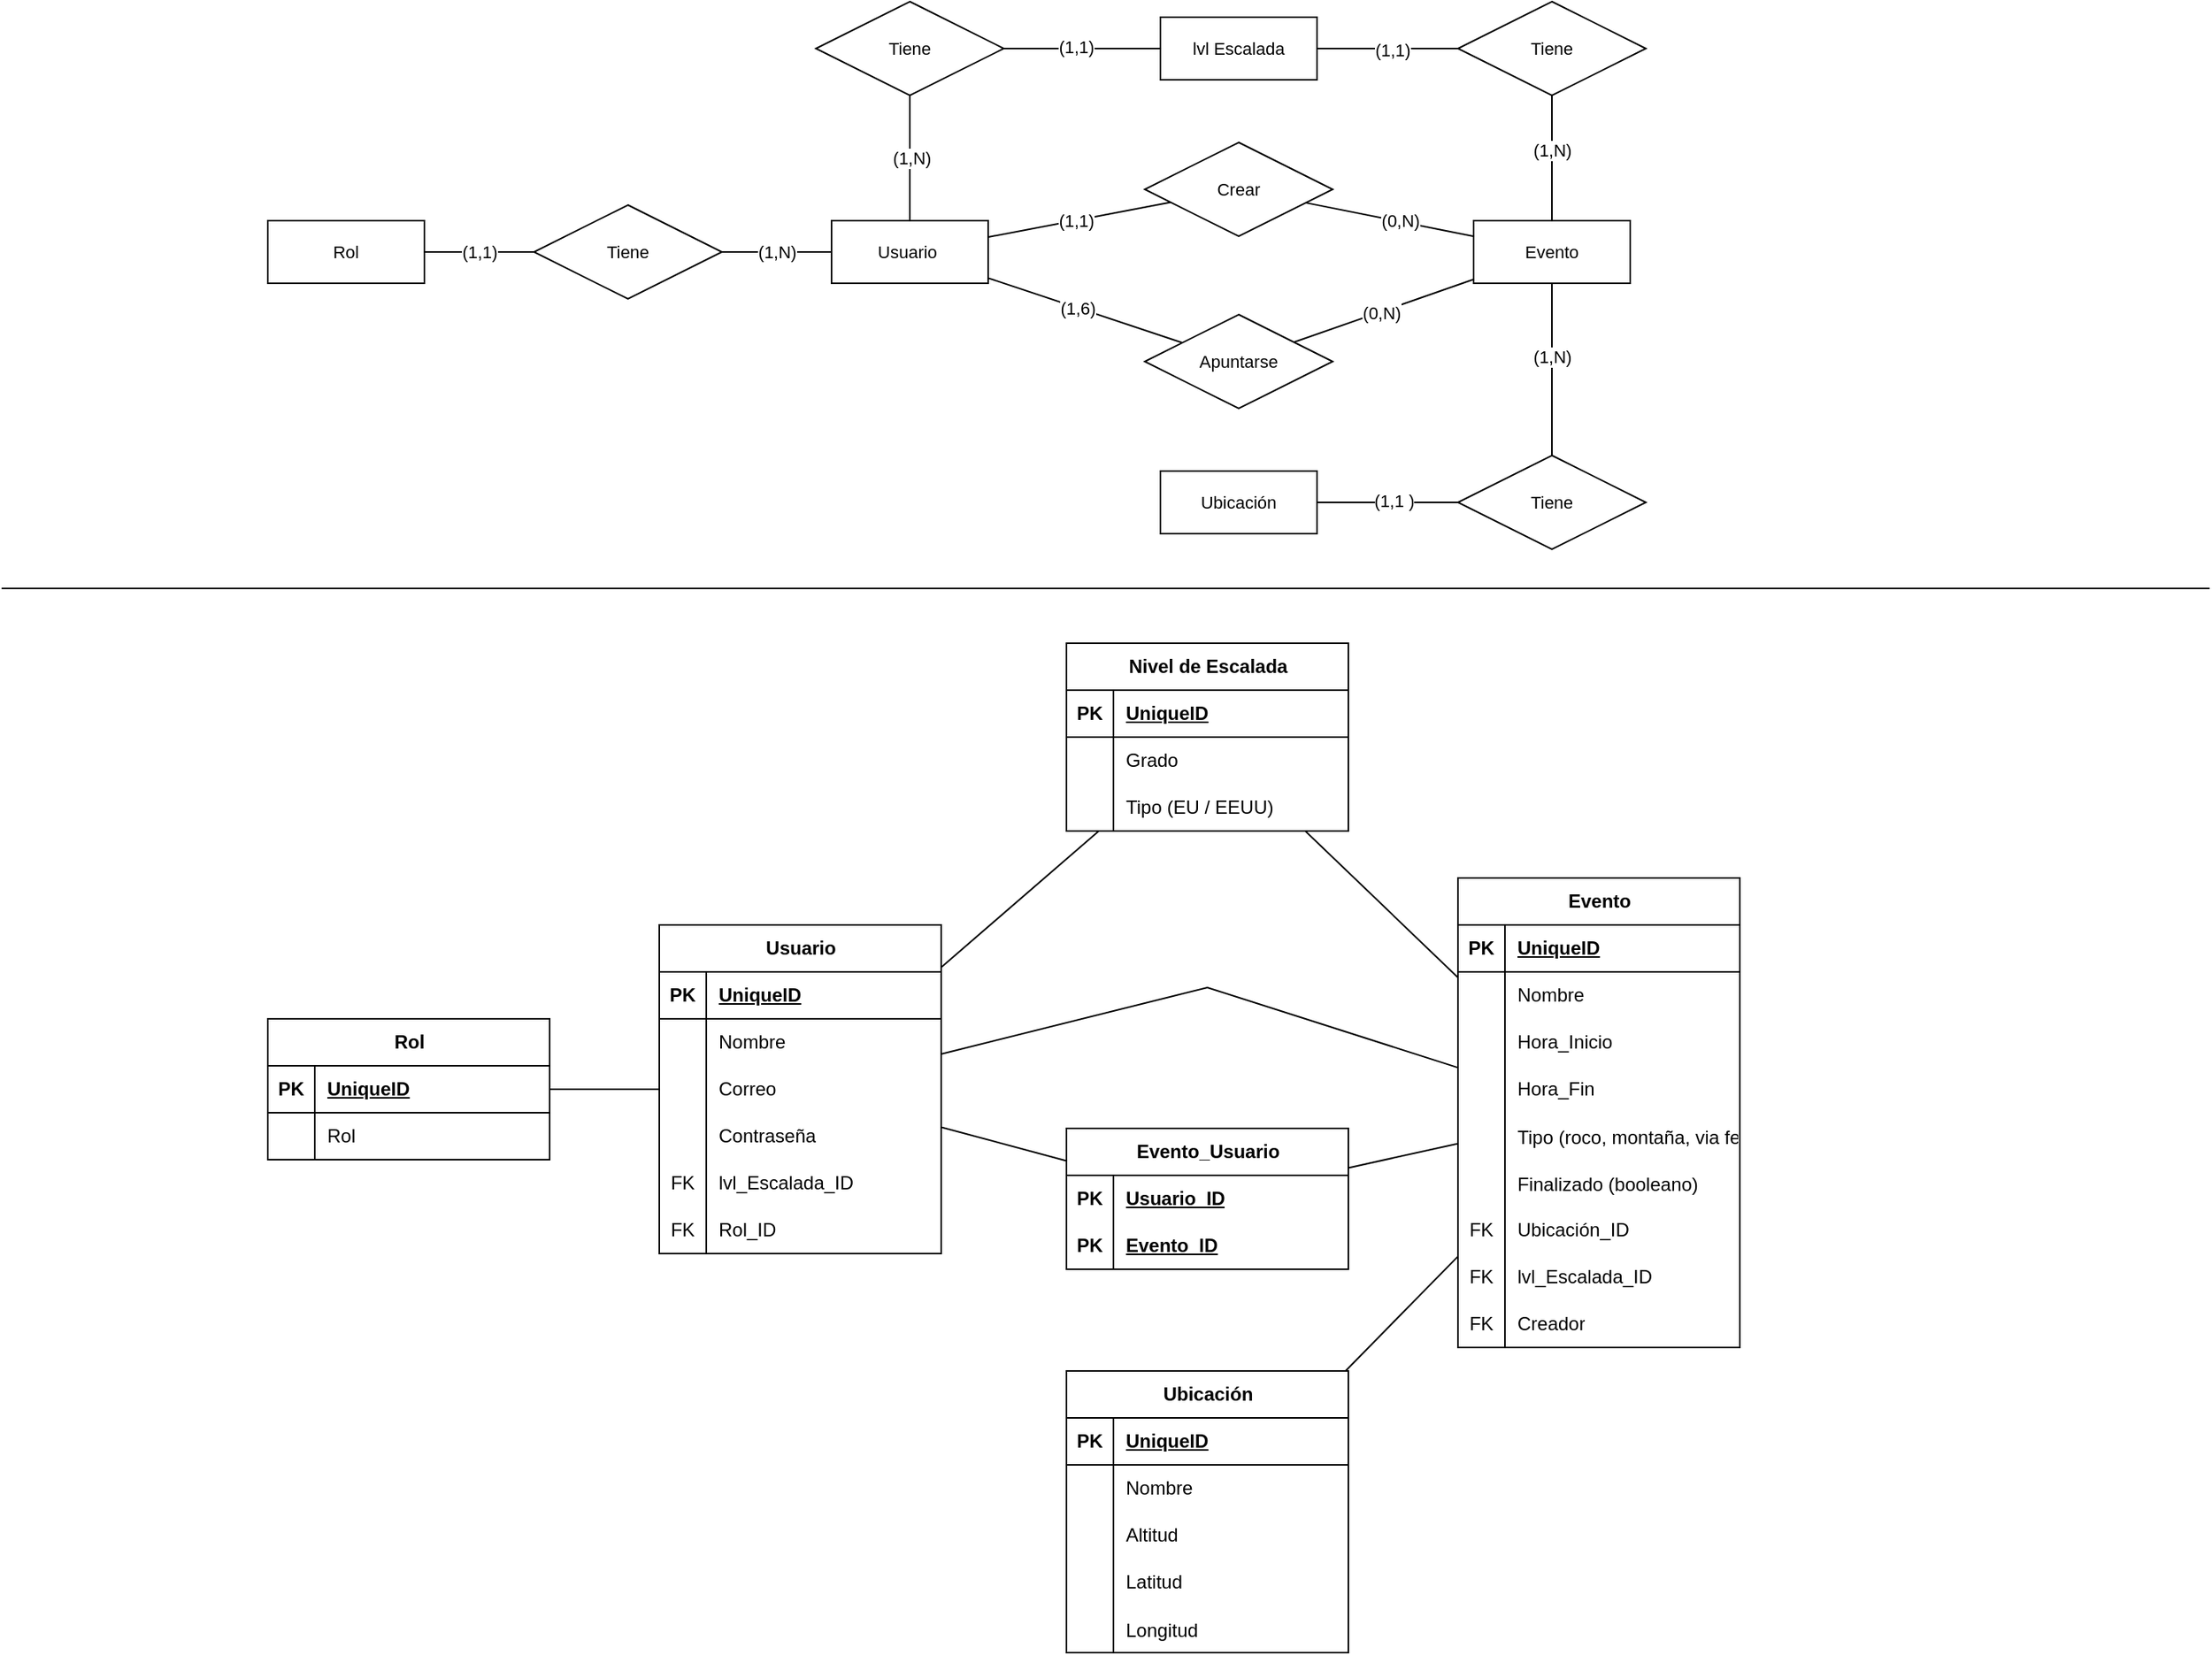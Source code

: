 <mxfile version="24.2.2" type="device">
  <diagram name="Página-1" id="MdQTkjnotVxpkIL46aug">
    <mxGraphModel dx="1875" dy="1678" grid="1" gridSize="10" guides="1" tooltips="1" connect="1" arrows="1" fold="1" page="1" pageScale="1" pageWidth="827" pageHeight="1169" math="0" shadow="0">
      <root>
        <mxCell id="0" />
        <mxCell id="1" parent="0" />
        <mxCell id="JjLBGlCpkOIU4FikPGED-99" style="edgeStyle=none;rounded=0;orthogonalLoop=1;jettySize=auto;html=1;strokeColor=default;align=center;verticalAlign=middle;fontFamily=Helvetica;fontSize=11;fontColor=default;labelBackgroundColor=default;endArrow=none;endFill=0;" parent="1" source="JjLBGlCpkOIU4FikPGED-1" target="JjLBGlCpkOIU4FikPGED-40" edge="1">
          <mxGeometry relative="1" as="geometry" />
        </mxCell>
        <mxCell id="JjLBGlCpkOIU4FikPGED-100" style="edgeStyle=none;rounded=0;orthogonalLoop=1;jettySize=auto;html=1;strokeColor=default;align=center;verticalAlign=middle;fontFamily=Helvetica;fontSize=11;fontColor=default;labelBackgroundColor=default;endArrow=none;endFill=0;" parent="1" source="JjLBGlCpkOIU4FikPGED-1" target="JjLBGlCpkOIU4FikPGED-27" edge="1">
          <mxGeometry relative="1" as="geometry" />
        </mxCell>
        <mxCell id="JjLBGlCpkOIU4FikPGED-1" value="Nivel de Escalada" style="shape=table;startSize=30;container=1;collapsible=1;childLayout=tableLayout;fixedRows=1;rowLines=0;fontStyle=1;align=center;resizeLast=1;html=1;" parent="1" vertex="1">
          <mxGeometry x="60" y="-750" width="180" height="120" as="geometry" />
        </mxCell>
        <mxCell id="JjLBGlCpkOIU4FikPGED-2" value="" style="shape=tableRow;horizontal=0;startSize=0;swimlaneHead=0;swimlaneBody=0;fillColor=none;collapsible=0;dropTarget=0;points=[[0,0.5],[1,0.5]];portConstraint=eastwest;top=0;left=0;right=0;bottom=1;" parent="JjLBGlCpkOIU4FikPGED-1" vertex="1">
          <mxGeometry y="30" width="180" height="30" as="geometry" />
        </mxCell>
        <mxCell id="JjLBGlCpkOIU4FikPGED-3" value="PK" style="shape=partialRectangle;connectable=0;fillColor=none;top=0;left=0;bottom=0;right=0;fontStyle=1;overflow=hidden;whiteSpace=wrap;html=1;" parent="JjLBGlCpkOIU4FikPGED-2" vertex="1">
          <mxGeometry width="30" height="30" as="geometry">
            <mxRectangle width="30" height="30" as="alternateBounds" />
          </mxGeometry>
        </mxCell>
        <mxCell id="JjLBGlCpkOIU4FikPGED-4" value="UniqueID" style="shape=partialRectangle;connectable=0;fillColor=none;top=0;left=0;bottom=0;right=0;align=left;spacingLeft=6;fontStyle=5;overflow=hidden;whiteSpace=wrap;html=1;" parent="JjLBGlCpkOIU4FikPGED-2" vertex="1">
          <mxGeometry x="30" width="150" height="30" as="geometry">
            <mxRectangle width="150" height="30" as="alternateBounds" />
          </mxGeometry>
        </mxCell>
        <mxCell id="JjLBGlCpkOIU4FikPGED-5" value="" style="shape=tableRow;horizontal=0;startSize=0;swimlaneHead=0;swimlaneBody=0;fillColor=none;collapsible=0;dropTarget=0;points=[[0,0.5],[1,0.5]];portConstraint=eastwest;top=0;left=0;right=0;bottom=0;" parent="JjLBGlCpkOIU4FikPGED-1" vertex="1">
          <mxGeometry y="60" width="180" height="30" as="geometry" />
        </mxCell>
        <mxCell id="JjLBGlCpkOIU4FikPGED-6" value="" style="shape=partialRectangle;connectable=0;fillColor=none;top=0;left=0;bottom=0;right=0;editable=1;overflow=hidden;whiteSpace=wrap;html=1;" parent="JjLBGlCpkOIU4FikPGED-5" vertex="1">
          <mxGeometry width="30" height="30" as="geometry">
            <mxRectangle width="30" height="30" as="alternateBounds" />
          </mxGeometry>
        </mxCell>
        <mxCell id="JjLBGlCpkOIU4FikPGED-7" value="Grado" style="shape=partialRectangle;connectable=0;fillColor=none;top=0;left=0;bottom=0;right=0;align=left;spacingLeft=6;overflow=hidden;whiteSpace=wrap;html=1;" parent="JjLBGlCpkOIU4FikPGED-5" vertex="1">
          <mxGeometry x="30" width="150" height="30" as="geometry">
            <mxRectangle width="150" height="30" as="alternateBounds" />
          </mxGeometry>
        </mxCell>
        <mxCell id="JjLBGlCpkOIU4FikPGED-8" value="" style="shape=tableRow;horizontal=0;startSize=0;swimlaneHead=0;swimlaneBody=0;fillColor=none;collapsible=0;dropTarget=0;points=[[0,0.5],[1,0.5]];portConstraint=eastwest;top=0;left=0;right=0;bottom=0;" parent="JjLBGlCpkOIU4FikPGED-1" vertex="1">
          <mxGeometry y="90" width="180" height="30" as="geometry" />
        </mxCell>
        <mxCell id="JjLBGlCpkOIU4FikPGED-9" value="" style="shape=partialRectangle;connectable=0;fillColor=none;top=0;left=0;bottom=0;right=0;editable=1;overflow=hidden;whiteSpace=wrap;html=1;" parent="JjLBGlCpkOIU4FikPGED-8" vertex="1">
          <mxGeometry width="30" height="30" as="geometry">
            <mxRectangle width="30" height="30" as="alternateBounds" />
          </mxGeometry>
        </mxCell>
        <mxCell id="JjLBGlCpkOIU4FikPGED-10" value="Tipo (EU / EEUU)" style="shape=partialRectangle;connectable=0;fillColor=none;top=0;left=0;bottom=0;right=0;align=left;spacingLeft=6;overflow=hidden;whiteSpace=wrap;html=1;" parent="JjLBGlCpkOIU4FikPGED-8" vertex="1">
          <mxGeometry x="30" width="150" height="30" as="geometry">
            <mxRectangle width="150" height="30" as="alternateBounds" />
          </mxGeometry>
        </mxCell>
        <mxCell id="JjLBGlCpkOIU4FikPGED-102" style="edgeStyle=none;rounded=0;orthogonalLoop=1;jettySize=auto;html=1;strokeColor=default;align=center;verticalAlign=middle;fontFamily=Helvetica;fontSize=11;fontColor=default;labelBackgroundColor=default;endArrow=none;endFill=0;" parent="1" source="JjLBGlCpkOIU4FikPGED-14" target="JjLBGlCpkOIU4FikPGED-27" edge="1">
          <mxGeometry relative="1" as="geometry" />
        </mxCell>
        <mxCell id="JjLBGlCpkOIU4FikPGED-14" value="Ubicación" style="shape=table;startSize=30;container=1;collapsible=1;childLayout=tableLayout;fixedRows=1;rowLines=0;fontStyle=1;align=center;resizeLast=1;html=1;" parent="1" vertex="1">
          <mxGeometry x="60" y="-285" width="180" height="180" as="geometry" />
        </mxCell>
        <mxCell id="JjLBGlCpkOIU4FikPGED-15" value="" style="shape=tableRow;horizontal=0;startSize=0;swimlaneHead=0;swimlaneBody=0;fillColor=none;collapsible=0;dropTarget=0;points=[[0,0.5],[1,0.5]];portConstraint=eastwest;top=0;left=0;right=0;bottom=1;" parent="JjLBGlCpkOIU4FikPGED-14" vertex="1">
          <mxGeometry y="30" width="180" height="30" as="geometry" />
        </mxCell>
        <mxCell id="JjLBGlCpkOIU4FikPGED-16" value="PK" style="shape=partialRectangle;connectable=0;fillColor=none;top=0;left=0;bottom=0;right=0;fontStyle=1;overflow=hidden;whiteSpace=wrap;html=1;" parent="JjLBGlCpkOIU4FikPGED-15" vertex="1">
          <mxGeometry width="30" height="30" as="geometry">
            <mxRectangle width="30" height="30" as="alternateBounds" />
          </mxGeometry>
        </mxCell>
        <mxCell id="JjLBGlCpkOIU4FikPGED-17" value="UniqueID" style="shape=partialRectangle;connectable=0;fillColor=none;top=0;left=0;bottom=0;right=0;align=left;spacingLeft=6;fontStyle=5;overflow=hidden;whiteSpace=wrap;html=1;" parent="JjLBGlCpkOIU4FikPGED-15" vertex="1">
          <mxGeometry x="30" width="150" height="30" as="geometry">
            <mxRectangle width="150" height="30" as="alternateBounds" />
          </mxGeometry>
        </mxCell>
        <mxCell id="JjLBGlCpkOIU4FikPGED-18" value="" style="shape=tableRow;horizontal=0;startSize=0;swimlaneHead=0;swimlaneBody=0;fillColor=none;collapsible=0;dropTarget=0;points=[[0,0.5],[1,0.5]];portConstraint=eastwest;top=0;left=0;right=0;bottom=0;" parent="JjLBGlCpkOIU4FikPGED-14" vertex="1">
          <mxGeometry y="60" width="180" height="30" as="geometry" />
        </mxCell>
        <mxCell id="JjLBGlCpkOIU4FikPGED-19" value="" style="shape=partialRectangle;connectable=0;fillColor=none;top=0;left=0;bottom=0;right=0;editable=1;overflow=hidden;whiteSpace=wrap;html=1;" parent="JjLBGlCpkOIU4FikPGED-18" vertex="1">
          <mxGeometry width="30" height="30" as="geometry">
            <mxRectangle width="30" height="30" as="alternateBounds" />
          </mxGeometry>
        </mxCell>
        <mxCell id="JjLBGlCpkOIU4FikPGED-20" value="Nombre" style="shape=partialRectangle;connectable=0;fillColor=none;top=0;left=0;bottom=0;right=0;align=left;spacingLeft=6;overflow=hidden;whiteSpace=wrap;html=1;" parent="JjLBGlCpkOIU4FikPGED-18" vertex="1">
          <mxGeometry x="30" width="150" height="30" as="geometry">
            <mxRectangle width="150" height="30" as="alternateBounds" />
          </mxGeometry>
        </mxCell>
        <mxCell id="JjLBGlCpkOIU4FikPGED-21" value="" style="shape=tableRow;horizontal=0;startSize=0;swimlaneHead=0;swimlaneBody=0;fillColor=none;collapsible=0;dropTarget=0;points=[[0,0.5],[1,0.5]];portConstraint=eastwest;top=0;left=0;right=0;bottom=0;" parent="JjLBGlCpkOIU4FikPGED-14" vertex="1">
          <mxGeometry y="90" width="180" height="30" as="geometry" />
        </mxCell>
        <mxCell id="JjLBGlCpkOIU4FikPGED-22" value="" style="shape=partialRectangle;connectable=0;fillColor=none;top=0;left=0;bottom=0;right=0;editable=1;overflow=hidden;whiteSpace=wrap;html=1;" parent="JjLBGlCpkOIU4FikPGED-21" vertex="1">
          <mxGeometry width="30" height="30" as="geometry">
            <mxRectangle width="30" height="30" as="alternateBounds" />
          </mxGeometry>
        </mxCell>
        <mxCell id="JjLBGlCpkOIU4FikPGED-23" value="Altitud" style="shape=partialRectangle;connectable=0;fillColor=none;top=0;left=0;bottom=0;right=0;align=left;spacingLeft=6;overflow=hidden;whiteSpace=wrap;html=1;" parent="JjLBGlCpkOIU4FikPGED-21" vertex="1">
          <mxGeometry x="30" width="150" height="30" as="geometry">
            <mxRectangle width="150" height="30" as="alternateBounds" />
          </mxGeometry>
        </mxCell>
        <mxCell id="JjLBGlCpkOIU4FikPGED-24" value="" style="shape=tableRow;horizontal=0;startSize=0;swimlaneHead=0;swimlaneBody=0;fillColor=none;collapsible=0;dropTarget=0;points=[[0,0.5],[1,0.5]];portConstraint=eastwest;top=0;left=0;right=0;bottom=0;" parent="JjLBGlCpkOIU4FikPGED-14" vertex="1">
          <mxGeometry y="120" width="180" height="30" as="geometry" />
        </mxCell>
        <mxCell id="JjLBGlCpkOIU4FikPGED-25" value="" style="shape=partialRectangle;connectable=0;fillColor=none;top=0;left=0;bottom=0;right=0;editable=1;overflow=hidden;whiteSpace=wrap;html=1;" parent="JjLBGlCpkOIU4FikPGED-24" vertex="1">
          <mxGeometry width="30" height="30" as="geometry">
            <mxRectangle width="30" height="30" as="alternateBounds" />
          </mxGeometry>
        </mxCell>
        <mxCell id="JjLBGlCpkOIU4FikPGED-26" value="Latitud" style="shape=partialRectangle;connectable=0;fillColor=none;top=0;left=0;bottom=0;right=0;align=left;spacingLeft=6;overflow=hidden;whiteSpace=wrap;html=1;" parent="JjLBGlCpkOIU4FikPGED-24" vertex="1">
          <mxGeometry x="30" width="150" height="30" as="geometry">
            <mxRectangle width="150" height="30" as="alternateBounds" />
          </mxGeometry>
        </mxCell>
        <mxCell id="JjLBGlCpkOIU4FikPGED-94" value="" style="shape=tableRow;horizontal=0;startSize=0;swimlaneHead=0;swimlaneBody=0;fillColor=none;collapsible=0;dropTarget=0;points=[[0,0.5],[1,0.5]];portConstraint=eastwest;top=0;left=0;right=0;bottom=0;" parent="JjLBGlCpkOIU4FikPGED-14" vertex="1">
          <mxGeometry y="150" width="180" height="30" as="geometry" />
        </mxCell>
        <mxCell id="JjLBGlCpkOIU4FikPGED-95" value="" style="shape=partialRectangle;connectable=0;fillColor=none;top=0;left=0;bottom=0;right=0;editable=1;overflow=hidden;" parent="JjLBGlCpkOIU4FikPGED-94" vertex="1">
          <mxGeometry width="30" height="30" as="geometry">
            <mxRectangle width="30" height="30" as="alternateBounds" />
          </mxGeometry>
        </mxCell>
        <mxCell id="JjLBGlCpkOIU4FikPGED-96" value="Longitud" style="shape=partialRectangle;connectable=0;fillColor=none;top=0;left=0;bottom=0;right=0;align=left;spacingLeft=6;overflow=hidden;" parent="JjLBGlCpkOIU4FikPGED-94" vertex="1">
          <mxGeometry x="30" width="150" height="30" as="geometry">
            <mxRectangle width="150" height="30" as="alternateBounds" />
          </mxGeometry>
        </mxCell>
        <mxCell id="JjLBGlCpkOIU4FikPGED-27" value="Evento" style="shape=table;startSize=30;container=1;collapsible=1;childLayout=tableLayout;fixedRows=1;rowLines=0;fontStyle=1;align=center;resizeLast=1;html=1;" parent="1" vertex="1">
          <mxGeometry x="310" y="-600" width="180" height="300" as="geometry" />
        </mxCell>
        <mxCell id="JjLBGlCpkOIU4FikPGED-28" value="" style="shape=tableRow;horizontal=0;startSize=0;swimlaneHead=0;swimlaneBody=0;fillColor=none;collapsible=0;dropTarget=0;points=[[0,0.5],[1,0.5]];portConstraint=eastwest;top=0;left=0;right=0;bottom=1;" parent="JjLBGlCpkOIU4FikPGED-27" vertex="1">
          <mxGeometry y="30" width="180" height="30" as="geometry" />
        </mxCell>
        <mxCell id="JjLBGlCpkOIU4FikPGED-29" value="PK" style="shape=partialRectangle;connectable=0;fillColor=none;top=0;left=0;bottom=0;right=0;fontStyle=1;overflow=hidden;whiteSpace=wrap;html=1;" parent="JjLBGlCpkOIU4FikPGED-28" vertex="1">
          <mxGeometry width="30" height="30" as="geometry">
            <mxRectangle width="30" height="30" as="alternateBounds" />
          </mxGeometry>
        </mxCell>
        <mxCell id="JjLBGlCpkOIU4FikPGED-30" value="UniqueID" style="shape=partialRectangle;connectable=0;fillColor=none;top=0;left=0;bottom=0;right=0;align=left;spacingLeft=6;fontStyle=5;overflow=hidden;whiteSpace=wrap;html=1;" parent="JjLBGlCpkOIU4FikPGED-28" vertex="1">
          <mxGeometry x="30" width="150" height="30" as="geometry">
            <mxRectangle width="150" height="30" as="alternateBounds" />
          </mxGeometry>
        </mxCell>
        <mxCell id="JjLBGlCpkOIU4FikPGED-31" value="" style="shape=tableRow;horizontal=0;startSize=0;swimlaneHead=0;swimlaneBody=0;fillColor=none;collapsible=0;dropTarget=0;points=[[0,0.5],[1,0.5]];portConstraint=eastwest;top=0;left=0;right=0;bottom=0;" parent="JjLBGlCpkOIU4FikPGED-27" vertex="1">
          <mxGeometry y="60" width="180" height="30" as="geometry" />
        </mxCell>
        <mxCell id="JjLBGlCpkOIU4FikPGED-32" value="" style="shape=partialRectangle;connectable=0;fillColor=none;top=0;left=0;bottom=0;right=0;editable=1;overflow=hidden;whiteSpace=wrap;html=1;" parent="JjLBGlCpkOIU4FikPGED-31" vertex="1">
          <mxGeometry width="30" height="30" as="geometry">
            <mxRectangle width="30" height="30" as="alternateBounds" />
          </mxGeometry>
        </mxCell>
        <mxCell id="JjLBGlCpkOIU4FikPGED-33" value="Nombre" style="shape=partialRectangle;connectable=0;fillColor=none;top=0;left=0;bottom=0;right=0;align=left;spacingLeft=6;overflow=hidden;whiteSpace=wrap;html=1;" parent="JjLBGlCpkOIU4FikPGED-31" vertex="1">
          <mxGeometry x="30" width="150" height="30" as="geometry">
            <mxRectangle width="150" height="30" as="alternateBounds" />
          </mxGeometry>
        </mxCell>
        <mxCell id="JjLBGlCpkOIU4FikPGED-34" value="" style="shape=tableRow;horizontal=0;startSize=0;swimlaneHead=0;swimlaneBody=0;fillColor=none;collapsible=0;dropTarget=0;points=[[0,0.5],[1,0.5]];portConstraint=eastwest;top=0;left=0;right=0;bottom=0;" parent="JjLBGlCpkOIU4FikPGED-27" vertex="1">
          <mxGeometry y="90" width="180" height="30" as="geometry" />
        </mxCell>
        <mxCell id="JjLBGlCpkOIU4FikPGED-35" value="" style="shape=partialRectangle;connectable=0;fillColor=none;top=0;left=0;bottom=0;right=0;editable=1;overflow=hidden;whiteSpace=wrap;html=1;" parent="JjLBGlCpkOIU4FikPGED-34" vertex="1">
          <mxGeometry width="30" height="30" as="geometry">
            <mxRectangle width="30" height="30" as="alternateBounds" />
          </mxGeometry>
        </mxCell>
        <mxCell id="JjLBGlCpkOIU4FikPGED-36" value="Hora_Inicio" style="shape=partialRectangle;connectable=0;fillColor=none;top=0;left=0;bottom=0;right=0;align=left;spacingLeft=6;overflow=hidden;whiteSpace=wrap;html=1;" parent="JjLBGlCpkOIU4FikPGED-34" vertex="1">
          <mxGeometry x="30" width="150" height="30" as="geometry">
            <mxRectangle width="150" height="30" as="alternateBounds" />
          </mxGeometry>
        </mxCell>
        <mxCell id="JjLBGlCpkOIU4FikPGED-37" value="" style="shape=tableRow;horizontal=0;startSize=0;swimlaneHead=0;swimlaneBody=0;fillColor=none;collapsible=0;dropTarget=0;points=[[0,0.5],[1,0.5]];portConstraint=eastwest;top=0;left=0;right=0;bottom=0;" parent="JjLBGlCpkOIU4FikPGED-27" vertex="1">
          <mxGeometry y="120" width="180" height="30" as="geometry" />
        </mxCell>
        <mxCell id="JjLBGlCpkOIU4FikPGED-38" value="" style="shape=partialRectangle;connectable=0;fillColor=none;top=0;left=0;bottom=0;right=0;editable=1;overflow=hidden;whiteSpace=wrap;html=1;" parent="JjLBGlCpkOIU4FikPGED-37" vertex="1">
          <mxGeometry width="30" height="30" as="geometry">
            <mxRectangle width="30" height="30" as="alternateBounds" />
          </mxGeometry>
        </mxCell>
        <mxCell id="JjLBGlCpkOIU4FikPGED-39" value="Hora_Fin" style="shape=partialRectangle;connectable=0;fillColor=none;top=0;left=0;bottom=0;right=0;align=left;spacingLeft=6;overflow=hidden;whiteSpace=wrap;html=1;" parent="JjLBGlCpkOIU4FikPGED-37" vertex="1">
          <mxGeometry x="30" width="150" height="30" as="geometry">
            <mxRectangle width="150" height="30" as="alternateBounds" />
          </mxGeometry>
        </mxCell>
        <mxCell id="JjLBGlCpkOIU4FikPGED-82" value="" style="shape=tableRow;horizontal=0;startSize=0;swimlaneHead=0;swimlaneBody=0;fillColor=none;collapsible=0;dropTarget=0;points=[[0,0.5],[1,0.5]];portConstraint=eastwest;top=0;left=0;right=0;bottom=0;" parent="JjLBGlCpkOIU4FikPGED-27" vertex="1">
          <mxGeometry y="150" width="180" height="30" as="geometry" />
        </mxCell>
        <mxCell id="JjLBGlCpkOIU4FikPGED-83" value="" style="shape=partialRectangle;connectable=0;fillColor=none;top=0;left=0;bottom=0;right=0;editable=1;overflow=hidden;" parent="JjLBGlCpkOIU4FikPGED-82" vertex="1">
          <mxGeometry width="30" height="30" as="geometry">
            <mxRectangle width="30" height="30" as="alternateBounds" />
          </mxGeometry>
        </mxCell>
        <mxCell id="JjLBGlCpkOIU4FikPGED-84" value="Tipo (roco, montaña, via ferrata)" style="shape=partialRectangle;connectable=0;fillColor=none;top=0;left=0;bottom=0;right=0;align=left;spacingLeft=6;overflow=hidden;" parent="JjLBGlCpkOIU4FikPGED-82" vertex="1">
          <mxGeometry x="30" width="150" height="30" as="geometry">
            <mxRectangle width="150" height="30" as="alternateBounds" />
          </mxGeometry>
        </mxCell>
        <mxCell id="JjLBGlCpkOIU4FikPGED-79" value="" style="shape=tableRow;horizontal=0;startSize=0;swimlaneHead=0;swimlaneBody=0;fillColor=none;collapsible=0;dropTarget=0;points=[[0,0.5],[1,0.5]];portConstraint=eastwest;top=0;left=0;right=0;bottom=0;" parent="JjLBGlCpkOIU4FikPGED-27" vertex="1">
          <mxGeometry y="180" width="180" height="30" as="geometry" />
        </mxCell>
        <mxCell id="JjLBGlCpkOIU4FikPGED-80" value="" style="shape=partialRectangle;connectable=0;fillColor=none;top=0;left=0;bottom=0;right=0;editable=1;overflow=hidden;" parent="JjLBGlCpkOIU4FikPGED-79" vertex="1">
          <mxGeometry width="30" height="30" as="geometry">
            <mxRectangle width="30" height="30" as="alternateBounds" />
          </mxGeometry>
        </mxCell>
        <mxCell id="JjLBGlCpkOIU4FikPGED-81" value="Finalizado (booleano)" style="shape=partialRectangle;connectable=0;fillColor=none;top=0;left=0;bottom=0;right=0;align=left;spacingLeft=6;overflow=hidden;" parent="JjLBGlCpkOIU4FikPGED-79" vertex="1">
          <mxGeometry x="30" width="150" height="30" as="geometry">
            <mxRectangle width="150" height="30" as="alternateBounds" />
          </mxGeometry>
        </mxCell>
        <mxCell id="JjLBGlCpkOIU4FikPGED-88" value="" style="shape=tableRow;horizontal=0;startSize=0;swimlaneHead=0;swimlaneBody=0;fillColor=none;collapsible=0;dropTarget=0;points=[[0,0.5],[1,0.5]];portConstraint=eastwest;top=0;left=0;right=0;bottom=0;" parent="JjLBGlCpkOIU4FikPGED-27" vertex="1">
          <mxGeometry y="210" width="180" height="30" as="geometry" />
        </mxCell>
        <mxCell id="JjLBGlCpkOIU4FikPGED-89" value="FK" style="shape=partialRectangle;connectable=0;fillColor=none;top=0;left=0;bottom=0;right=0;fontStyle=0;overflow=hidden;whiteSpace=wrap;html=1;" parent="JjLBGlCpkOIU4FikPGED-88" vertex="1">
          <mxGeometry width="30" height="30" as="geometry">
            <mxRectangle width="30" height="30" as="alternateBounds" />
          </mxGeometry>
        </mxCell>
        <mxCell id="JjLBGlCpkOIU4FikPGED-90" value="Ubicación_ID" style="shape=partialRectangle;connectable=0;fillColor=none;top=0;left=0;bottom=0;right=0;align=left;spacingLeft=6;fontStyle=0;overflow=hidden;whiteSpace=wrap;html=1;" parent="JjLBGlCpkOIU4FikPGED-88" vertex="1">
          <mxGeometry x="30" width="150" height="30" as="geometry">
            <mxRectangle width="150" height="30" as="alternateBounds" />
          </mxGeometry>
        </mxCell>
        <mxCell id="JjLBGlCpkOIU4FikPGED-91" value="" style="shape=tableRow;horizontal=0;startSize=0;swimlaneHead=0;swimlaneBody=0;fillColor=none;collapsible=0;dropTarget=0;points=[[0,0.5],[1,0.5]];portConstraint=eastwest;top=0;left=0;right=0;bottom=0;" parent="JjLBGlCpkOIU4FikPGED-27" vertex="1">
          <mxGeometry y="240" width="180" height="30" as="geometry" />
        </mxCell>
        <mxCell id="JjLBGlCpkOIU4FikPGED-92" value="FK" style="shape=partialRectangle;connectable=0;fillColor=none;top=0;left=0;bottom=0;right=0;fontStyle=0;overflow=hidden;whiteSpace=wrap;html=1;" parent="JjLBGlCpkOIU4FikPGED-91" vertex="1">
          <mxGeometry width="30" height="30" as="geometry">
            <mxRectangle width="30" height="30" as="alternateBounds" />
          </mxGeometry>
        </mxCell>
        <mxCell id="JjLBGlCpkOIU4FikPGED-93" value="lvl_Escalada_ID" style="shape=partialRectangle;connectable=0;fillColor=none;top=0;left=0;bottom=0;right=0;align=left;spacingLeft=6;fontStyle=0;overflow=hidden;whiteSpace=wrap;html=1;" parent="JjLBGlCpkOIU4FikPGED-91" vertex="1">
          <mxGeometry x="30" width="150" height="30" as="geometry">
            <mxRectangle width="150" height="30" as="alternateBounds" />
          </mxGeometry>
        </mxCell>
        <mxCell id="a35GX9YRnXG94ok3FPME-1" value="" style="shape=tableRow;horizontal=0;startSize=0;swimlaneHead=0;swimlaneBody=0;fillColor=none;collapsible=0;dropTarget=0;points=[[0,0.5],[1,0.5]];portConstraint=eastwest;top=0;left=0;right=0;bottom=0;" parent="JjLBGlCpkOIU4FikPGED-27" vertex="1">
          <mxGeometry y="270" width="180" height="30" as="geometry" />
        </mxCell>
        <mxCell id="a35GX9YRnXG94ok3FPME-2" value="FK" style="shape=partialRectangle;connectable=0;fillColor=none;top=0;left=0;bottom=0;right=0;fontStyle=0;overflow=hidden;whiteSpace=wrap;html=1;" parent="a35GX9YRnXG94ok3FPME-1" vertex="1">
          <mxGeometry width="30" height="30" as="geometry">
            <mxRectangle width="30" height="30" as="alternateBounds" />
          </mxGeometry>
        </mxCell>
        <mxCell id="a35GX9YRnXG94ok3FPME-3" value="Creador" style="shape=partialRectangle;connectable=0;fillColor=none;top=0;left=0;bottom=0;right=0;align=left;spacingLeft=6;fontStyle=0;overflow=hidden;whiteSpace=wrap;html=1;" parent="a35GX9YRnXG94ok3FPME-1" vertex="1">
          <mxGeometry x="30" width="150" height="30" as="geometry">
            <mxRectangle width="150" height="30" as="alternateBounds" />
          </mxGeometry>
        </mxCell>
        <mxCell id="uEdE_e8MDaBnJGbd2DSY-15" style="edgeStyle=none;rounded=0;orthogonalLoop=1;jettySize=auto;html=1;strokeColor=default;align=center;verticalAlign=middle;fontFamily=Helvetica;fontSize=11;fontColor=default;labelBackgroundColor=default;endArrow=none;endFill=0;" parent="1" source="JjLBGlCpkOIU4FikPGED-40" target="uEdE_e8MDaBnJGbd2DSY-1" edge="1">
          <mxGeometry relative="1" as="geometry" />
        </mxCell>
        <mxCell id="nP9Eit53QFhDWH59x3x1-2" style="edgeStyle=none;rounded=0;orthogonalLoop=1;jettySize=auto;html=1;strokeColor=default;align=center;verticalAlign=middle;fontFamily=Helvetica;fontSize=11;fontColor=default;labelBackgroundColor=default;endArrow=none;endFill=0;" parent="1" source="JjLBGlCpkOIU4FikPGED-40" target="JjLBGlCpkOIU4FikPGED-27" edge="1">
          <mxGeometry relative="1" as="geometry">
            <Array as="points">
              <mxPoint x="150" y="-530" />
            </Array>
          </mxGeometry>
        </mxCell>
        <mxCell id="JjLBGlCpkOIU4FikPGED-40" value="Usuario" style="shape=table;startSize=30;container=1;collapsible=1;childLayout=tableLayout;fixedRows=1;rowLines=0;fontStyle=1;align=center;resizeLast=1;html=1;" parent="1" vertex="1">
          <mxGeometry x="-200" y="-570" width="180" height="210" as="geometry" />
        </mxCell>
        <mxCell id="JjLBGlCpkOIU4FikPGED-41" value="" style="shape=tableRow;horizontal=0;startSize=0;swimlaneHead=0;swimlaneBody=0;fillColor=none;collapsible=0;dropTarget=0;points=[[0,0.5],[1,0.5]];portConstraint=eastwest;top=0;left=0;right=0;bottom=1;" parent="JjLBGlCpkOIU4FikPGED-40" vertex="1">
          <mxGeometry y="30" width="180" height="30" as="geometry" />
        </mxCell>
        <mxCell id="JjLBGlCpkOIU4FikPGED-42" value="PK" style="shape=partialRectangle;connectable=0;fillColor=none;top=0;left=0;bottom=0;right=0;fontStyle=1;overflow=hidden;whiteSpace=wrap;html=1;" parent="JjLBGlCpkOIU4FikPGED-41" vertex="1">
          <mxGeometry width="30" height="30" as="geometry">
            <mxRectangle width="30" height="30" as="alternateBounds" />
          </mxGeometry>
        </mxCell>
        <mxCell id="JjLBGlCpkOIU4FikPGED-43" value="UniqueID" style="shape=partialRectangle;connectable=0;fillColor=none;top=0;left=0;bottom=0;right=0;align=left;spacingLeft=6;fontStyle=5;overflow=hidden;whiteSpace=wrap;html=1;" parent="JjLBGlCpkOIU4FikPGED-41" vertex="1">
          <mxGeometry x="30" width="150" height="30" as="geometry">
            <mxRectangle width="150" height="30" as="alternateBounds" />
          </mxGeometry>
        </mxCell>
        <mxCell id="JjLBGlCpkOIU4FikPGED-44" value="" style="shape=tableRow;horizontal=0;startSize=0;swimlaneHead=0;swimlaneBody=0;fillColor=none;collapsible=0;dropTarget=0;points=[[0,0.5],[1,0.5]];portConstraint=eastwest;top=0;left=0;right=0;bottom=0;" parent="JjLBGlCpkOIU4FikPGED-40" vertex="1">
          <mxGeometry y="60" width="180" height="30" as="geometry" />
        </mxCell>
        <mxCell id="JjLBGlCpkOIU4FikPGED-45" value="" style="shape=partialRectangle;connectable=0;fillColor=none;top=0;left=0;bottom=0;right=0;editable=1;overflow=hidden;whiteSpace=wrap;html=1;" parent="JjLBGlCpkOIU4FikPGED-44" vertex="1">
          <mxGeometry width="30" height="30" as="geometry">
            <mxRectangle width="30" height="30" as="alternateBounds" />
          </mxGeometry>
        </mxCell>
        <mxCell id="JjLBGlCpkOIU4FikPGED-46" value="Nombre" style="shape=partialRectangle;connectable=0;fillColor=none;top=0;left=0;bottom=0;right=0;align=left;spacingLeft=6;overflow=hidden;whiteSpace=wrap;html=1;" parent="JjLBGlCpkOIU4FikPGED-44" vertex="1">
          <mxGeometry x="30" width="150" height="30" as="geometry">
            <mxRectangle width="150" height="30" as="alternateBounds" />
          </mxGeometry>
        </mxCell>
        <mxCell id="JjLBGlCpkOIU4FikPGED-47" value="" style="shape=tableRow;horizontal=0;startSize=0;swimlaneHead=0;swimlaneBody=0;fillColor=none;collapsible=0;dropTarget=0;points=[[0,0.5],[1,0.5]];portConstraint=eastwest;top=0;left=0;right=0;bottom=0;" parent="JjLBGlCpkOIU4FikPGED-40" vertex="1">
          <mxGeometry y="90" width="180" height="30" as="geometry" />
        </mxCell>
        <mxCell id="JjLBGlCpkOIU4FikPGED-48" value="" style="shape=partialRectangle;connectable=0;fillColor=none;top=0;left=0;bottom=0;right=0;editable=1;overflow=hidden;whiteSpace=wrap;html=1;" parent="JjLBGlCpkOIU4FikPGED-47" vertex="1">
          <mxGeometry width="30" height="30" as="geometry">
            <mxRectangle width="30" height="30" as="alternateBounds" />
          </mxGeometry>
        </mxCell>
        <mxCell id="JjLBGlCpkOIU4FikPGED-49" value="Correo" style="shape=partialRectangle;connectable=0;fillColor=none;top=0;left=0;bottom=0;right=0;align=left;spacingLeft=6;overflow=hidden;whiteSpace=wrap;html=1;" parent="JjLBGlCpkOIU4FikPGED-47" vertex="1">
          <mxGeometry x="30" width="150" height="30" as="geometry">
            <mxRectangle width="150" height="30" as="alternateBounds" />
          </mxGeometry>
        </mxCell>
        <mxCell id="JjLBGlCpkOIU4FikPGED-50" value="" style="shape=tableRow;horizontal=0;startSize=0;swimlaneHead=0;swimlaneBody=0;fillColor=none;collapsible=0;dropTarget=0;points=[[0,0.5],[1,0.5]];portConstraint=eastwest;top=0;left=0;right=0;bottom=0;" parent="JjLBGlCpkOIU4FikPGED-40" vertex="1">
          <mxGeometry y="120" width="180" height="30" as="geometry" />
        </mxCell>
        <mxCell id="JjLBGlCpkOIU4FikPGED-51" value="" style="shape=partialRectangle;connectable=0;fillColor=none;top=0;left=0;bottom=0;right=0;editable=1;overflow=hidden;whiteSpace=wrap;html=1;" parent="JjLBGlCpkOIU4FikPGED-50" vertex="1">
          <mxGeometry width="30" height="30" as="geometry">
            <mxRectangle width="30" height="30" as="alternateBounds" />
          </mxGeometry>
        </mxCell>
        <mxCell id="JjLBGlCpkOIU4FikPGED-52" value="Contraseña" style="shape=partialRectangle;connectable=0;fillColor=none;top=0;left=0;bottom=0;right=0;align=left;spacingLeft=6;overflow=hidden;whiteSpace=wrap;html=1;" parent="JjLBGlCpkOIU4FikPGED-50" vertex="1">
          <mxGeometry x="30" width="150" height="30" as="geometry">
            <mxRectangle width="150" height="30" as="alternateBounds" />
          </mxGeometry>
        </mxCell>
        <mxCell id="JjLBGlCpkOIU4FikPGED-73" value="" style="shape=tableRow;horizontal=0;startSize=0;swimlaneHead=0;swimlaneBody=0;fillColor=none;collapsible=0;dropTarget=0;points=[[0,0.5],[1,0.5]];portConstraint=eastwest;top=0;left=0;right=0;bottom=0;" parent="JjLBGlCpkOIU4FikPGED-40" vertex="1">
          <mxGeometry y="150" width="180" height="30" as="geometry" />
        </mxCell>
        <mxCell id="JjLBGlCpkOIU4FikPGED-74" value="FK" style="shape=partialRectangle;connectable=0;fillColor=none;top=0;left=0;bottom=0;right=0;fontStyle=0;overflow=hidden;whiteSpace=wrap;html=1;" parent="JjLBGlCpkOIU4FikPGED-73" vertex="1">
          <mxGeometry width="30" height="30" as="geometry">
            <mxRectangle width="30" height="30" as="alternateBounds" />
          </mxGeometry>
        </mxCell>
        <mxCell id="JjLBGlCpkOIU4FikPGED-75" value="lvl_Escalada_ID" style="shape=partialRectangle;connectable=0;fillColor=none;top=0;left=0;bottom=0;right=0;align=left;spacingLeft=6;fontStyle=0;overflow=hidden;whiteSpace=wrap;html=1;" parent="JjLBGlCpkOIU4FikPGED-73" vertex="1">
          <mxGeometry x="30" width="150" height="30" as="geometry">
            <mxRectangle width="150" height="30" as="alternateBounds" />
          </mxGeometry>
        </mxCell>
        <mxCell id="JjLBGlCpkOIU4FikPGED-76" value="" style="shape=tableRow;horizontal=0;startSize=0;swimlaneHead=0;swimlaneBody=0;fillColor=none;collapsible=0;dropTarget=0;points=[[0,0.5],[1,0.5]];portConstraint=eastwest;top=0;left=0;right=0;bottom=0;" parent="JjLBGlCpkOIU4FikPGED-40" vertex="1">
          <mxGeometry y="180" width="180" height="30" as="geometry" />
        </mxCell>
        <mxCell id="JjLBGlCpkOIU4FikPGED-77" value="FK" style="shape=partialRectangle;connectable=0;fillColor=none;top=0;left=0;bottom=0;right=0;fontStyle=0;overflow=hidden;whiteSpace=wrap;html=1;" parent="JjLBGlCpkOIU4FikPGED-76" vertex="1">
          <mxGeometry width="30" height="30" as="geometry">
            <mxRectangle width="30" height="30" as="alternateBounds" />
          </mxGeometry>
        </mxCell>
        <mxCell id="JjLBGlCpkOIU4FikPGED-78" value="Rol_ID" style="shape=partialRectangle;connectable=0;fillColor=none;top=0;left=0;bottom=0;right=0;align=left;spacingLeft=6;fontStyle=0;overflow=hidden;whiteSpace=wrap;html=1;" parent="JjLBGlCpkOIU4FikPGED-76" vertex="1">
          <mxGeometry x="30" width="150" height="30" as="geometry">
            <mxRectangle width="150" height="30" as="alternateBounds" />
          </mxGeometry>
        </mxCell>
        <mxCell id="JjLBGlCpkOIU4FikPGED-97" style="rounded=0;orthogonalLoop=1;jettySize=auto;html=1;endArrow=none;endFill=0;" parent="1" source="JjLBGlCpkOIU4FikPGED-53" target="JjLBGlCpkOIU4FikPGED-40" edge="1">
          <mxGeometry relative="1" as="geometry" />
        </mxCell>
        <mxCell id="JjLBGlCpkOIU4FikPGED-53" value="Rol" style="shape=table;startSize=30;container=1;collapsible=1;childLayout=tableLayout;fixedRows=1;rowLines=0;fontStyle=1;align=center;resizeLast=1;html=1;" parent="1" vertex="1">
          <mxGeometry x="-450" y="-510" width="180" height="90" as="geometry" />
        </mxCell>
        <mxCell id="JjLBGlCpkOIU4FikPGED-54" value="" style="shape=tableRow;horizontal=0;startSize=0;swimlaneHead=0;swimlaneBody=0;fillColor=none;collapsible=0;dropTarget=0;points=[[0,0.5],[1,0.5]];portConstraint=eastwest;top=0;left=0;right=0;bottom=1;" parent="JjLBGlCpkOIU4FikPGED-53" vertex="1">
          <mxGeometry y="30" width="180" height="30" as="geometry" />
        </mxCell>
        <mxCell id="JjLBGlCpkOIU4FikPGED-55" value="PK" style="shape=partialRectangle;connectable=0;fillColor=none;top=0;left=0;bottom=0;right=0;fontStyle=1;overflow=hidden;whiteSpace=wrap;html=1;" parent="JjLBGlCpkOIU4FikPGED-54" vertex="1">
          <mxGeometry width="30" height="30" as="geometry">
            <mxRectangle width="30" height="30" as="alternateBounds" />
          </mxGeometry>
        </mxCell>
        <mxCell id="JjLBGlCpkOIU4FikPGED-56" value="UniqueID" style="shape=partialRectangle;connectable=0;fillColor=none;top=0;left=0;bottom=0;right=0;align=left;spacingLeft=6;fontStyle=5;overflow=hidden;whiteSpace=wrap;html=1;" parent="JjLBGlCpkOIU4FikPGED-54" vertex="1">
          <mxGeometry x="30" width="150" height="30" as="geometry">
            <mxRectangle width="150" height="30" as="alternateBounds" />
          </mxGeometry>
        </mxCell>
        <mxCell id="JjLBGlCpkOIU4FikPGED-57" value="" style="shape=tableRow;horizontal=0;startSize=0;swimlaneHead=0;swimlaneBody=0;fillColor=none;collapsible=0;dropTarget=0;points=[[0,0.5],[1,0.5]];portConstraint=eastwest;top=0;left=0;right=0;bottom=0;" parent="JjLBGlCpkOIU4FikPGED-53" vertex="1">
          <mxGeometry y="60" width="180" height="30" as="geometry" />
        </mxCell>
        <mxCell id="JjLBGlCpkOIU4FikPGED-58" value="" style="shape=partialRectangle;connectable=0;fillColor=none;top=0;left=0;bottom=0;right=0;editable=1;overflow=hidden;whiteSpace=wrap;html=1;" parent="JjLBGlCpkOIU4FikPGED-57" vertex="1">
          <mxGeometry width="30" height="30" as="geometry">
            <mxRectangle width="30" height="30" as="alternateBounds" />
          </mxGeometry>
        </mxCell>
        <mxCell id="JjLBGlCpkOIU4FikPGED-59" value="Rol" style="shape=partialRectangle;connectable=0;fillColor=none;top=0;left=0;bottom=0;right=0;align=left;spacingLeft=6;overflow=hidden;whiteSpace=wrap;html=1;" parent="JjLBGlCpkOIU4FikPGED-57" vertex="1">
          <mxGeometry x="30" width="150" height="30" as="geometry">
            <mxRectangle width="150" height="30" as="alternateBounds" />
          </mxGeometry>
        </mxCell>
        <mxCell id="JjLBGlCpkOIU4FikPGED-103" value="Ubicación" style="whiteSpace=wrap;html=1;align=center;fontFamily=Helvetica;fontSize=11;fontColor=default;labelBackgroundColor=default;" parent="1" vertex="1">
          <mxGeometry x="120" y="-860" width="100" height="40" as="geometry" />
        </mxCell>
        <mxCell id="JjLBGlCpkOIU4FikPGED-116" style="edgeStyle=none;rounded=0;orthogonalLoop=1;jettySize=auto;html=1;strokeColor=default;align=center;verticalAlign=middle;fontFamily=Helvetica;fontSize=11;fontColor=default;labelBackgroundColor=default;endArrow=none;endFill=0;" parent="1" source="JjLBGlCpkOIU4FikPGED-104" target="JjLBGlCpkOIU4FikPGED-112" edge="1">
          <mxGeometry relative="1" as="geometry" />
        </mxCell>
        <mxCell id="JjLBGlCpkOIU4FikPGED-134" value="(1,1)" style="edgeLabel;html=1;align=center;verticalAlign=middle;resizable=0;points=[];fontFamily=Helvetica;fontSize=11;fontColor=default;labelBackgroundColor=default;" parent="JjLBGlCpkOIU4FikPGED-116" vertex="1" connectable="0">
          <mxGeometry x="0.07" y="-1" relative="1" as="geometry">
            <mxPoint as="offset" />
          </mxGeometry>
        </mxCell>
        <mxCell id="JjLBGlCpkOIU4FikPGED-104" value="lvl Escalada" style="whiteSpace=wrap;html=1;align=center;fontFamily=Helvetica;fontSize=11;fontColor=default;labelBackgroundColor=default;" parent="1" vertex="1">
          <mxGeometry x="120" y="-1150" width="100" height="40" as="geometry" />
        </mxCell>
        <mxCell id="JjLBGlCpkOIU4FikPGED-118" style="edgeStyle=none;rounded=0;orthogonalLoop=1;jettySize=auto;html=1;strokeColor=default;align=center;verticalAlign=middle;fontFamily=Helvetica;fontSize=11;fontColor=default;labelBackgroundColor=default;endArrow=none;endFill=0;" parent="1" source="JjLBGlCpkOIU4FikPGED-105" target="JjLBGlCpkOIU4FikPGED-111" edge="1">
          <mxGeometry relative="1" as="geometry" />
        </mxCell>
        <mxCell id="JjLBGlCpkOIU4FikPGED-139" value="(1,N)" style="edgeLabel;html=1;align=center;verticalAlign=middle;resizable=0;points=[];fontFamily=Helvetica;fontSize=11;fontColor=default;labelBackgroundColor=default;" parent="JjLBGlCpkOIU4FikPGED-118" vertex="1" connectable="0">
          <mxGeometry x="-0.156" relative="1" as="geometry">
            <mxPoint as="offset" />
          </mxGeometry>
        </mxCell>
        <mxCell id="JjLBGlCpkOIU4FikPGED-105" value="Evento" style="whiteSpace=wrap;html=1;align=center;fontFamily=Helvetica;fontSize=11;fontColor=default;labelBackgroundColor=default;" parent="1" vertex="1">
          <mxGeometry x="320" y="-1020" width="100" height="40" as="geometry" />
        </mxCell>
        <mxCell id="JjLBGlCpkOIU4FikPGED-114" style="edgeStyle=none;rounded=0;orthogonalLoop=1;jettySize=auto;html=1;strokeColor=default;align=center;verticalAlign=middle;fontFamily=Helvetica;fontSize=11;fontColor=default;labelBackgroundColor=default;endArrow=none;endFill=0;" parent="1" source="JjLBGlCpkOIU4FikPGED-106" target="JjLBGlCpkOIU4FikPGED-108" edge="1">
          <mxGeometry relative="1" as="geometry" />
        </mxCell>
        <mxCell id="JjLBGlCpkOIU4FikPGED-132" value="(1,N)" style="edgeLabel;html=1;align=center;verticalAlign=middle;resizable=0;points=[];fontFamily=Helvetica;fontSize=11;fontColor=default;labelBackgroundColor=default;" parent="JjLBGlCpkOIU4FikPGED-114" vertex="1" connectable="0">
          <mxGeometry x="0.001" y="-1" relative="1" as="geometry">
            <mxPoint as="offset" />
          </mxGeometry>
        </mxCell>
        <mxCell id="JjLBGlCpkOIU4FikPGED-122" style="edgeStyle=none;rounded=0;orthogonalLoop=1;jettySize=auto;html=1;strokeColor=default;align=center;verticalAlign=middle;fontFamily=Helvetica;fontSize=11;fontColor=default;labelBackgroundColor=default;endArrow=none;endFill=0;" parent="1" source="JjLBGlCpkOIU4FikPGED-106" target="JjLBGlCpkOIU4FikPGED-109" edge="1">
          <mxGeometry relative="1" as="geometry" />
        </mxCell>
        <mxCell id="JjLBGlCpkOIU4FikPGED-140" value="(1,1)" style="edgeLabel;html=1;align=center;verticalAlign=middle;resizable=0;points=[];fontFamily=Helvetica;fontSize=11;fontColor=default;labelBackgroundColor=default;" parent="JjLBGlCpkOIU4FikPGED-122" vertex="1" connectable="0">
          <mxGeometry x="-0.048" relative="1" as="geometry">
            <mxPoint as="offset" />
          </mxGeometry>
        </mxCell>
        <mxCell id="JjLBGlCpkOIU4FikPGED-127" style="edgeStyle=none;rounded=0;orthogonalLoop=1;jettySize=auto;html=1;strokeColor=default;align=center;verticalAlign=middle;fontFamily=Helvetica;fontSize=11;fontColor=default;labelBackgroundColor=default;endArrow=none;endFill=0;" parent="1" source="JjLBGlCpkOIU4FikPGED-106" target="JjLBGlCpkOIU4FikPGED-126" edge="1">
          <mxGeometry relative="1" as="geometry" />
        </mxCell>
        <mxCell id="JjLBGlCpkOIU4FikPGED-142" value="(1,6)" style="edgeLabel;html=1;align=center;verticalAlign=middle;resizable=0;points=[];fontFamily=Helvetica;fontSize=11;fontColor=default;labelBackgroundColor=default;" parent="JjLBGlCpkOIU4FikPGED-127" vertex="1" connectable="0">
          <mxGeometry x="-0.092" relative="1" as="geometry">
            <mxPoint as="offset" />
          </mxGeometry>
        </mxCell>
        <mxCell id="JjLBGlCpkOIU4FikPGED-106" value="Usuario&amp;nbsp;" style="whiteSpace=wrap;html=1;align=center;fontFamily=Helvetica;fontSize=11;fontColor=default;labelBackgroundColor=default;" parent="1" vertex="1">
          <mxGeometry x="-90" y="-1020" width="100" height="40" as="geometry" />
        </mxCell>
        <mxCell id="JjLBGlCpkOIU4FikPGED-124" style="edgeStyle=none;rounded=0;orthogonalLoop=1;jettySize=auto;html=1;strokeColor=default;align=center;verticalAlign=middle;fontFamily=Helvetica;fontSize=11;fontColor=default;labelBackgroundColor=default;endArrow=none;endFill=0;" parent="1" source="JjLBGlCpkOIU4FikPGED-107" target="JjLBGlCpkOIU4FikPGED-113" edge="1">
          <mxGeometry relative="1" as="geometry" />
        </mxCell>
        <mxCell id="JjLBGlCpkOIU4FikPGED-129" value="(1,1)" style="edgeLabel;html=1;align=center;verticalAlign=middle;resizable=0;points=[];fontFamily=Helvetica;fontSize=11;fontColor=default;labelBackgroundColor=default;" parent="JjLBGlCpkOIU4FikPGED-124" vertex="1" connectable="0">
          <mxGeometry x="-0.001" y="-2" relative="1" as="geometry">
            <mxPoint y="-2" as="offset" />
          </mxGeometry>
        </mxCell>
        <mxCell id="JjLBGlCpkOIU4FikPGED-107" value="Rol" style="whiteSpace=wrap;html=1;align=center;fontFamily=Helvetica;fontSize=11;fontColor=default;labelBackgroundColor=default;" parent="1" vertex="1">
          <mxGeometry x="-450" y="-1020" width="100" height="40" as="geometry" />
        </mxCell>
        <mxCell id="JjLBGlCpkOIU4FikPGED-115" style="edgeStyle=none;rounded=0;orthogonalLoop=1;jettySize=auto;html=1;strokeColor=default;align=center;verticalAlign=middle;fontFamily=Helvetica;fontSize=11;fontColor=default;labelBackgroundColor=default;endArrow=none;endFill=0;" parent="1" source="JjLBGlCpkOIU4FikPGED-108" target="JjLBGlCpkOIU4FikPGED-104" edge="1">
          <mxGeometry relative="1" as="geometry" />
        </mxCell>
        <mxCell id="JjLBGlCpkOIU4FikPGED-133" value="(1,1)" style="edgeLabel;html=1;align=center;verticalAlign=middle;resizable=0;points=[];fontFamily=Helvetica;fontSize=11;fontColor=default;labelBackgroundColor=default;" parent="JjLBGlCpkOIU4FikPGED-115" vertex="1" connectable="0">
          <mxGeometry x="-0.082" y="1" relative="1" as="geometry">
            <mxPoint as="offset" />
          </mxGeometry>
        </mxCell>
        <mxCell id="JjLBGlCpkOIU4FikPGED-108" value="Tiene" style="shape=rhombus;perimeter=rhombusPerimeter;whiteSpace=wrap;html=1;align=center;fontFamily=Helvetica;fontSize=11;fontColor=default;labelBackgroundColor=default;" parent="1" vertex="1">
          <mxGeometry x="-100" y="-1160" width="120" height="60" as="geometry" />
        </mxCell>
        <mxCell id="JjLBGlCpkOIU4FikPGED-123" style="edgeStyle=none;rounded=0;orthogonalLoop=1;jettySize=auto;html=1;strokeColor=default;align=center;verticalAlign=middle;fontFamily=Helvetica;fontSize=11;fontColor=default;labelBackgroundColor=default;endArrow=none;endFill=0;" parent="1" source="JjLBGlCpkOIU4FikPGED-109" target="JjLBGlCpkOIU4FikPGED-105" edge="1">
          <mxGeometry relative="1" as="geometry" />
        </mxCell>
        <mxCell id="JjLBGlCpkOIU4FikPGED-141" value="(0,N)" style="edgeLabel;html=1;align=center;verticalAlign=middle;resizable=0;points=[];fontFamily=Helvetica;fontSize=11;fontColor=default;labelBackgroundColor=default;" parent="JjLBGlCpkOIU4FikPGED-123" vertex="1" connectable="0">
          <mxGeometry x="0.115" y="1" relative="1" as="geometry">
            <mxPoint as="offset" />
          </mxGeometry>
        </mxCell>
        <mxCell id="JjLBGlCpkOIU4FikPGED-109" value="Crear" style="shape=rhombus;perimeter=rhombusPerimeter;whiteSpace=wrap;html=1;align=center;fontFamily=Helvetica;fontSize=11;fontColor=default;labelBackgroundColor=default;" parent="1" vertex="1">
          <mxGeometry x="110" y="-1070" width="120" height="60" as="geometry" />
        </mxCell>
        <mxCell id="JjLBGlCpkOIU4FikPGED-119" style="edgeStyle=none;rounded=0;orthogonalLoop=1;jettySize=auto;html=1;strokeColor=default;align=center;verticalAlign=middle;fontFamily=Helvetica;fontSize=11;fontColor=default;labelBackgroundColor=default;endArrow=none;endFill=0;" parent="1" source="JjLBGlCpkOIU4FikPGED-111" target="JjLBGlCpkOIU4FikPGED-103" edge="1">
          <mxGeometry relative="1" as="geometry" />
        </mxCell>
        <mxCell id="JjLBGlCpkOIU4FikPGED-138" value="(1,1 )" style="edgeLabel;html=1;align=center;verticalAlign=middle;resizable=0;points=[];fontFamily=Helvetica;fontSize=11;fontColor=default;labelBackgroundColor=default;" parent="JjLBGlCpkOIU4FikPGED-119" vertex="1" connectable="0">
          <mxGeometry x="-0.092" y="-1" relative="1" as="geometry">
            <mxPoint as="offset" />
          </mxGeometry>
        </mxCell>
        <mxCell id="JjLBGlCpkOIU4FikPGED-111" value="Tiene" style="shape=rhombus;perimeter=rhombusPerimeter;whiteSpace=wrap;html=1;align=center;fontFamily=Helvetica;fontSize=11;fontColor=default;labelBackgroundColor=default;" parent="1" vertex="1">
          <mxGeometry x="310" y="-870" width="120" height="60" as="geometry" />
        </mxCell>
        <mxCell id="JjLBGlCpkOIU4FikPGED-117" style="edgeStyle=none;rounded=0;orthogonalLoop=1;jettySize=auto;html=1;strokeColor=default;align=center;verticalAlign=middle;fontFamily=Helvetica;fontSize=11;fontColor=default;labelBackgroundColor=default;endArrow=none;endFill=0;" parent="1" source="JjLBGlCpkOIU4FikPGED-112" target="JjLBGlCpkOIU4FikPGED-105" edge="1">
          <mxGeometry relative="1" as="geometry" />
        </mxCell>
        <mxCell id="JjLBGlCpkOIU4FikPGED-135" value="(1,N)" style="edgeLabel;html=1;align=center;verticalAlign=middle;resizable=0;points=[];fontFamily=Helvetica;fontSize=11;fontColor=default;labelBackgroundColor=default;" parent="JjLBGlCpkOIU4FikPGED-117" vertex="1" connectable="0">
          <mxGeometry x="-0.124" relative="1" as="geometry">
            <mxPoint as="offset" />
          </mxGeometry>
        </mxCell>
        <mxCell id="JjLBGlCpkOIU4FikPGED-112" value="Tiene" style="shape=rhombus;perimeter=rhombusPerimeter;whiteSpace=wrap;html=1;align=center;fontFamily=Helvetica;fontSize=11;fontColor=default;labelBackgroundColor=default;" parent="1" vertex="1">
          <mxGeometry x="310" y="-1160" width="120" height="60" as="geometry" />
        </mxCell>
        <mxCell id="JjLBGlCpkOIU4FikPGED-125" style="edgeStyle=none;rounded=0;orthogonalLoop=1;jettySize=auto;html=1;strokeColor=default;align=center;verticalAlign=middle;fontFamily=Helvetica;fontSize=11;fontColor=default;labelBackgroundColor=default;endArrow=none;endFill=0;" parent="1" source="JjLBGlCpkOIU4FikPGED-113" target="JjLBGlCpkOIU4FikPGED-106" edge="1">
          <mxGeometry relative="1" as="geometry" />
        </mxCell>
        <mxCell id="JjLBGlCpkOIU4FikPGED-130" value="()" style="edgeLabel;html=1;align=center;verticalAlign=middle;resizable=0;points=[];fontFamily=Helvetica;fontSize=11;fontColor=default;labelBackgroundColor=default;" parent="JjLBGlCpkOIU4FikPGED-125" vertex="1" connectable="0">
          <mxGeometry x="0.011" relative="1" as="geometry">
            <mxPoint as="offset" />
          </mxGeometry>
        </mxCell>
        <mxCell id="JjLBGlCpkOIU4FikPGED-131" value="(1,N)" style="edgeLabel;html=1;align=center;verticalAlign=middle;resizable=0;points=[];fontFamily=Helvetica;fontSize=11;fontColor=default;labelBackgroundColor=default;" parent="JjLBGlCpkOIU4FikPGED-125" vertex="1" connectable="0">
          <mxGeometry x="0.006" relative="1" as="geometry">
            <mxPoint as="offset" />
          </mxGeometry>
        </mxCell>
        <mxCell id="JjLBGlCpkOIU4FikPGED-113" value="Tiene" style="shape=rhombus;perimeter=rhombusPerimeter;whiteSpace=wrap;html=1;align=center;fontFamily=Helvetica;fontSize=11;fontColor=default;labelBackgroundColor=default;" parent="1" vertex="1">
          <mxGeometry x="-280" y="-1030" width="120" height="60" as="geometry" />
        </mxCell>
        <mxCell id="JjLBGlCpkOIU4FikPGED-128" style="edgeStyle=none;rounded=0;orthogonalLoop=1;jettySize=auto;html=1;strokeColor=default;align=center;verticalAlign=middle;fontFamily=Helvetica;fontSize=11;fontColor=default;labelBackgroundColor=default;endArrow=none;endFill=0;" parent="1" source="JjLBGlCpkOIU4FikPGED-126" target="JjLBGlCpkOIU4FikPGED-105" edge="1">
          <mxGeometry relative="1" as="geometry" />
        </mxCell>
        <mxCell id="JjLBGlCpkOIU4FikPGED-143" value="(0,N)" style="edgeLabel;html=1;align=center;verticalAlign=middle;resizable=0;points=[];fontFamily=Helvetica;fontSize=11;fontColor=default;labelBackgroundColor=default;" parent="JjLBGlCpkOIU4FikPGED-128" vertex="1" connectable="0">
          <mxGeometry x="-0.035" relative="1" as="geometry">
            <mxPoint as="offset" />
          </mxGeometry>
        </mxCell>
        <mxCell id="JjLBGlCpkOIU4FikPGED-126" value="Apuntarse" style="shape=rhombus;perimeter=rhombusPerimeter;whiteSpace=wrap;html=1;align=center;fontFamily=Helvetica;fontSize=11;fontColor=default;labelBackgroundColor=default;" parent="1" vertex="1">
          <mxGeometry x="110" y="-960" width="120" height="60" as="geometry" />
        </mxCell>
        <mxCell id="uEdE_e8MDaBnJGbd2DSY-16" style="edgeStyle=none;rounded=0;orthogonalLoop=1;jettySize=auto;html=1;strokeColor=default;align=center;verticalAlign=middle;fontFamily=Helvetica;fontSize=11;fontColor=default;labelBackgroundColor=default;endArrow=none;endFill=0;" parent="1" source="uEdE_e8MDaBnJGbd2DSY-1" target="JjLBGlCpkOIU4FikPGED-27" edge="1">
          <mxGeometry relative="1" as="geometry" />
        </mxCell>
        <mxCell id="uEdE_e8MDaBnJGbd2DSY-1" value="Evento_Usuario" style="shape=table;startSize=30;container=1;collapsible=1;childLayout=tableLayout;fixedRows=1;rowLines=0;fontStyle=1;align=center;resizeLast=1;html=1;" parent="1" vertex="1">
          <mxGeometry x="60" y="-440" width="180" height="90" as="geometry" />
        </mxCell>
        <mxCell id="uEdE_e8MDaBnJGbd2DSY-5" value="" style="shape=tableRow;horizontal=0;startSize=0;swimlaneHead=0;swimlaneBody=0;fillColor=none;collapsible=0;dropTarget=0;points=[[0,0.5],[1,0.5]];portConstraint=eastwest;top=0;left=0;right=0;bottom=0;" parent="uEdE_e8MDaBnJGbd2DSY-1" vertex="1">
          <mxGeometry y="30" width="180" height="30" as="geometry" />
        </mxCell>
        <mxCell id="uEdE_e8MDaBnJGbd2DSY-6" value="PK" style="shape=partialRectangle;connectable=0;fillColor=none;top=0;left=0;bottom=0;right=0;editable=1;overflow=hidden;whiteSpace=wrap;html=1;fontStyle=1" parent="uEdE_e8MDaBnJGbd2DSY-5" vertex="1">
          <mxGeometry width="30" height="30" as="geometry">
            <mxRectangle width="30" height="30" as="alternateBounds" />
          </mxGeometry>
        </mxCell>
        <mxCell id="uEdE_e8MDaBnJGbd2DSY-7" value="Usuario_ID" style="shape=partialRectangle;connectable=0;fillColor=none;top=0;left=0;bottom=0;right=0;align=left;spacingLeft=6;overflow=hidden;whiteSpace=wrap;html=1;fontStyle=5" parent="uEdE_e8MDaBnJGbd2DSY-5" vertex="1">
          <mxGeometry x="30" width="150" height="30" as="geometry">
            <mxRectangle width="150" height="30" as="alternateBounds" />
          </mxGeometry>
        </mxCell>
        <mxCell id="uEdE_e8MDaBnJGbd2DSY-8" value="" style="shape=tableRow;horizontal=0;startSize=0;swimlaneHead=0;swimlaneBody=0;fillColor=none;collapsible=0;dropTarget=0;points=[[0,0.5],[1,0.5]];portConstraint=eastwest;top=0;left=0;right=0;bottom=0;" parent="uEdE_e8MDaBnJGbd2DSY-1" vertex="1">
          <mxGeometry y="60" width="180" height="30" as="geometry" />
        </mxCell>
        <mxCell id="uEdE_e8MDaBnJGbd2DSY-9" value="PK" style="shape=partialRectangle;connectable=0;fillColor=none;top=0;left=0;bottom=0;right=0;editable=1;overflow=hidden;whiteSpace=wrap;html=1;fontStyle=1" parent="uEdE_e8MDaBnJGbd2DSY-8" vertex="1">
          <mxGeometry width="30" height="30" as="geometry">
            <mxRectangle width="30" height="30" as="alternateBounds" />
          </mxGeometry>
        </mxCell>
        <mxCell id="uEdE_e8MDaBnJGbd2DSY-10" value="Evento_ID" style="shape=partialRectangle;connectable=0;fillColor=none;top=0;left=0;bottom=0;right=0;align=left;spacingLeft=6;overflow=hidden;whiteSpace=wrap;html=1;fontStyle=5" parent="uEdE_e8MDaBnJGbd2DSY-8" vertex="1">
          <mxGeometry x="30" width="150" height="30" as="geometry">
            <mxRectangle width="150" height="30" as="alternateBounds" />
          </mxGeometry>
        </mxCell>
        <mxCell id="uEdE_e8MDaBnJGbd2DSY-17" value="" style="line;strokeWidth=1;rotatable=0;dashed=0;labelPosition=right;align=left;verticalAlign=middle;spacingTop=0;spacingLeft=6;points=[];portConstraint=eastwest;fontFamily=Helvetica;fontSize=11;fontColor=default;labelBackgroundColor=default;" parent="1" vertex="1">
          <mxGeometry x="-620" y="-790" width="1410" height="10" as="geometry" />
        </mxCell>
      </root>
    </mxGraphModel>
  </diagram>
</mxfile>
